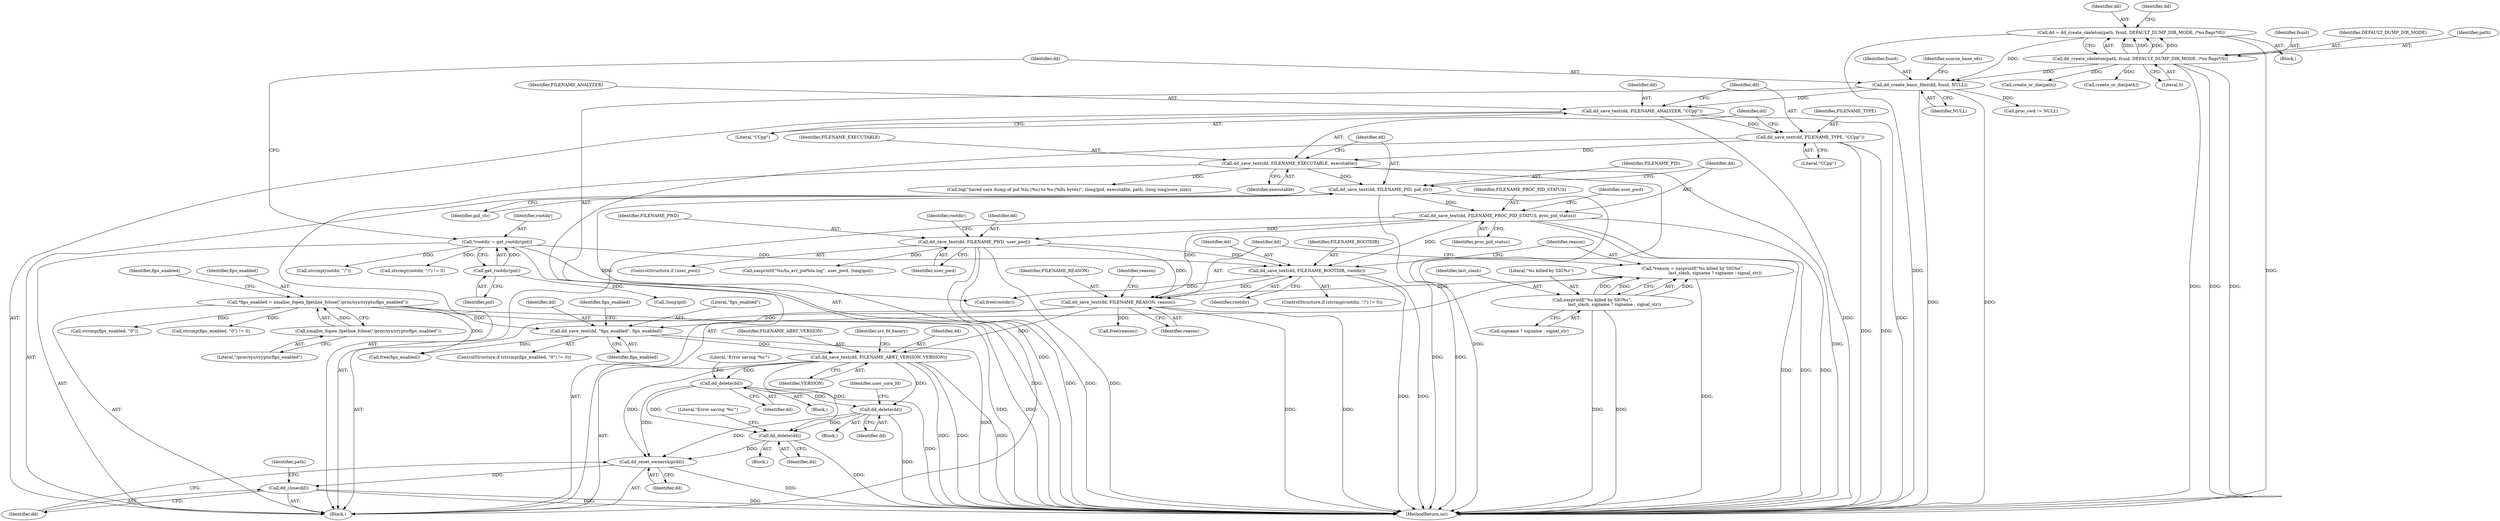 digraph "0_abrt_8939398b82006ba1fec4ed491339fc075f43fc7c_1@API" {
"1000945" [label="(Call,dd_delete(dd))"];
"1000872" [label="(Call,dd_save_text(dd, FILENAME_ABRT_VERSION, VERSION))"];
"1000866" [label="(Call,dd_save_text(dd, \"fips_enabled\", fips_enabled))"];
"1000832" [label="(Call,dd_save_text(dd, FILENAME_REASON, reason))"];
"1000805" [label="(Call,dd_save_text(dd, FILENAME_PWD, user_pwd))"];
"1000799" [label="(Call,dd_save_text(dd, FILENAME_PROC_PID_STATUS, proc_pid_status))"];
"1000795" [label="(Call,dd_save_text(dd, FILENAME_PID, pid_str))"];
"1000791" [label="(Call,dd_save_text(dd, FILENAME_EXECUTABLE, executable))"];
"1000787" [label="(Call,dd_save_text(dd, FILENAME_TYPE, \"CCpp\"))"];
"1000783" [label="(Call,dd_save_text(dd, FILENAME_ANALYZER, \"CCpp\"))"];
"1000656" [label="(Call,dd_create_basic_files(dd, fsuid, NULL))"];
"1000641" [label="(Call,dd = dd_create_skeleton(path, fsuid, DEFAULT_DUMP_DIR_MODE, /*no flags*/0))"];
"1000643" [label="(Call,dd_create_skeleton(path, fsuid, DEFAULT_DUMP_DIR_MODE, /*no flags*/0))"];
"1000818" [label="(Call,dd_save_text(dd, FILENAME_ROOTDIR, rootdir))"];
"1000652" [label="(Call,*rootdir = get_rootdir(pid))"];
"1000654" [label="(Call,get_rootdir(pid))"];
"1000823" [label="(Call,*reason = xasprintf(\"%s killed by SIG%s\",\n                                 last_slash, signame ? signame : signal_str))"];
"1000825" [label="(Call,xasprintf(\"%s killed by SIG%s\",\n                                 last_slash, signame ? signame : signal_str))"];
"1000853" [label="(Call,*fips_enabled = xmalloc_fopen_fgetline_fclose(\"/proc/sys/crypto/fips_enabled\"))"];
"1000855" [label="(Call,xmalloc_fopen_fgetline_fclose(\"/proc/sys/crypto/fips_enabled\"))"];
"1000908" [label="(Call,dd_delete(dd))"];
"1001056" [label="(Call,dd_delete(dd))"];
"1001063" [label="(Call,dd_reset_ownership(dd))"];
"1001065" [label="(Call,dd_close(dd))"];
"1001135" [label="(Call,proc_cwd != NULL)"];
"1000884" [label="(Call,create_or_die(path))"];
"1000949" [label="(Identifier,user_core_fd)"];
"1000832" [label="(Call,dd_save_text(dd, FILENAME_REASON, reason))"];
"1000641" [label="(Call,dd = dd_create_skeleton(path, fsuid, DEFAULT_DUMP_DIR_MODE, /*no flags*/0))"];
"1000658" [label="(Identifier,fsuid)"];
"1000797" [label="(Identifier,FILENAME_PID)"];
"1001228" [label="(MethodReturn,int)"];
"1000807" [label="(Identifier,FILENAME_PWD)"];
"1000821" [label="(Identifier,rootdir)"];
"1000650" [label="(Block,)"];
"1000856" [label="(Literal,\"/proc/sys/crypto/fips_enabled\")"];
"1000150" [label="(Block,)"];
"1001132" [label="(Call,free(rootdir))"];
"1000795" [label="(Call,dd_save_text(dd, FILENAME_PID, pid_str))"];
"1000645" [label="(Identifier,fsuid)"];
"1001063" [label="(Call,dd_reset_ownership(dd))"];
"1000868" [label="(Literal,\"fips_enabled\")"];
"1000867" [label="(Identifier,dd)"];
"1001069" [label="(Identifier,path)"];
"1000805" [label="(Call,dd_save_text(dd, FILENAME_PWD, user_pwd))"];
"1000802" [label="(Identifier,proc_pid_status)"];
"1000862" [label="(Call,strcmp(fips_enabled, \"0\"))"];
"1000827" [label="(Identifier,last_slash)"];
"1000869" [label="(Identifier,fips_enabled)"];
"1001055" [label="(Block,)"];
"1000642" [label="(Identifier,dd)"];
"1000853" [label="(Call,*fips_enabled = xmalloc_fopen_fgetline_fclose(\"/proc/sys/crypto/fips_enabled\"))"];
"1000783" [label="(Call,dd_save_text(dd, FILENAME_ANALYZER, \"CCpp\"))"];
"1000656" [label="(Call,dd_create_basic_files(dd, fsuid, NULL))"];
"1000908" [label="(Call,dd_delete(dd))"];
"1000828" [label="(Call,signame ? signame : signal_str)"];
"1000825" [label="(Call,xasprintf(\"%s killed by SIG%s\",\n                                 last_slash, signame ? signame : signal_str))"];
"1000820" [label="(Identifier,FILENAME_ROOTDIR)"];
"1001059" [label="(Literal,\"Error saving '%s'\")"];
"1000874" [label="(Identifier,FILENAME_ABRT_VERSION)"];
"1000789" [label="(Identifier,FILENAME_TYPE)"];
"1000655" [label="(Identifier,pid)"];
"1000649" [label="(Identifier,dd)"];
"1001011" [label="(Call,xasprintf(\"%s/hs_err_pid%lu.log\", user_pwd, (long)pid))"];
"1000837" [label="(Identifier,reason)"];
"1001064" [label="(Identifier,dd)"];
"1000918" [label="(Call,create_or_die(path))"];
"1000875" [label="(Identifier,VERSION)"];
"1000814" [label="(Call,strcmp(rootdir, \"/\"))"];
"1001056" [label="(Call,dd_delete(dd))"];
"1000833" [label="(Identifier,dd)"];
"1000653" [label="(Identifier,rootdir)"];
"1000860" [label="(ControlStructure,if (strcmp(fips_enabled, \"0\") != 0))"];
"1000667" [label="(Call,(long)pid)"];
"1000652" [label="(Call,*rootdir = get_rootdir(pid))"];
"1000646" [label="(Identifier,DEFAULT_DUMP_DIR_MODE)"];
"1000659" [label="(Identifier,NULL)"];
"1000909" [label="(Identifier,dd)"];
"1000787" [label="(Call,dd_save_text(dd, FILENAME_TYPE, \"CCpp\"))"];
"1000813" [label="(Call,strcmp(rootdir, \"/\") != 0)"];
"1001065" [label="(Call,dd_close(dd))"];
"1000808" [label="(Identifier,user_pwd)"];
"1001094" [label="(Call,log(\"Saved core dump of pid %lu (%s) to %s (%llu bytes)\", (long)pid, executable, path, (long long)core_size))"];
"1000866" [label="(Call,dd_save_text(dd, \"fips_enabled\", fips_enabled))"];
"1000861" [label="(Call,strcmp(fips_enabled, \"0\") != 0)"];
"1000870" [label="(Call,free(fips_enabled))"];
"1000786" [label="(Literal,\"CCpp\")"];
"1001057" [label="(Identifier,dd)"];
"1000854" [label="(Identifier,fips_enabled)"];
"1000834" [label="(Identifier,FILENAME_REASON)"];
"1000803" [label="(ControlStructure,if (user_pwd))"];
"1000858" [label="(Identifier,fips_enabled)"];
"1000804" [label="(Identifier,user_pwd)"];
"1000800" [label="(Identifier,dd)"];
"1000791" [label="(Call,dd_save_text(dd, FILENAME_EXECUTABLE, executable))"];
"1000818" [label="(Call,dd_save_text(dd, FILENAME_ROOTDIR, rootdir))"];
"1000810" [label="(Identifier,rootdir)"];
"1000663" [label="(Identifier,source_base_ofs)"];
"1000793" [label="(Identifier,FILENAME_EXECUTABLE)"];
"1000654" [label="(Call,get_rootdir(pid))"];
"1000812" [label="(ControlStructure,if (strcmp(rootdir, \"/\") != 0))"];
"1000945" [label="(Call,dd_delete(dd))"];
"1000878" [label="(Identifier,src_fd_binary)"];
"1000911" [label="(Literal,\"Error saving '%s'\")"];
"1000657" [label="(Identifier,dd)"];
"1000798" [label="(Identifier,pid_str)"];
"1000790" [label="(Literal,\"CCpp\")"];
"1000873" [label="(Identifier,dd)"];
"1000784" [label="(Identifier,dd)"];
"1000647" [label="(Literal,0)"];
"1000796" [label="(Identifier,dd)"];
"1000644" [label="(Identifier,path)"];
"1000806" [label="(Identifier,dd)"];
"1000824" [label="(Identifier,reason)"];
"1000855" [label="(Call,xmalloc_fopen_fgetline_fclose(\"/proc/sys/crypto/fips_enabled\"))"];
"1000871" [label="(Identifier,fips_enabled)"];
"1000643" [label="(Call,dd_create_skeleton(path, fsuid, DEFAULT_DUMP_DIR_MODE, /*no flags*/0))"];
"1000835" [label="(Identifier,reason)"];
"1000836" [label="(Call,free(reason))"];
"1000794" [label="(Identifier,executable)"];
"1000792" [label="(Identifier,dd)"];
"1000785" [label="(Identifier,FILENAME_ANALYZER)"];
"1000946" [label="(Identifier,dd)"];
"1000907" [label="(Block,)"];
"1000826" [label="(Literal,\"%s killed by SIG%s\")"];
"1001066" [label="(Identifier,dd)"];
"1000788" [label="(Identifier,dd)"];
"1000799" [label="(Call,dd_save_text(dd, FILENAME_PROC_PID_STATUS, proc_pid_status))"];
"1000823" [label="(Call,*reason = xasprintf(\"%s killed by SIG%s\",\n                                 last_slash, signame ? signame : signal_str))"];
"1000942" [label="(Block,)"];
"1000801" [label="(Identifier,FILENAME_PROC_PID_STATUS)"];
"1000872" [label="(Call,dd_save_text(dd, FILENAME_ABRT_VERSION, VERSION))"];
"1000819" [label="(Identifier,dd)"];
"1000945" -> "1000942"  [label="AST: "];
"1000945" -> "1000946"  [label="CFG: "];
"1000946" -> "1000945"  [label="AST: "];
"1000949" -> "1000945"  [label="CFG: "];
"1000945" -> "1001228"  [label="DDG: "];
"1000872" -> "1000945"  [label="DDG: "];
"1000908" -> "1000945"  [label="DDG: "];
"1000945" -> "1001056"  [label="DDG: "];
"1000945" -> "1001063"  [label="DDG: "];
"1000872" -> "1000650"  [label="AST: "];
"1000872" -> "1000875"  [label="CFG: "];
"1000873" -> "1000872"  [label="AST: "];
"1000874" -> "1000872"  [label="AST: "];
"1000875" -> "1000872"  [label="AST: "];
"1000878" -> "1000872"  [label="CFG: "];
"1000872" -> "1001228"  [label="DDG: "];
"1000872" -> "1001228"  [label="DDG: "];
"1000872" -> "1001228"  [label="DDG: "];
"1000866" -> "1000872"  [label="DDG: "];
"1000832" -> "1000872"  [label="DDG: "];
"1000872" -> "1000908"  [label="DDG: "];
"1000872" -> "1001056"  [label="DDG: "];
"1000872" -> "1001063"  [label="DDG: "];
"1000866" -> "1000860"  [label="AST: "];
"1000866" -> "1000869"  [label="CFG: "];
"1000867" -> "1000866"  [label="AST: "];
"1000868" -> "1000866"  [label="AST: "];
"1000869" -> "1000866"  [label="AST: "];
"1000871" -> "1000866"  [label="CFG: "];
"1000866" -> "1001228"  [label="DDG: "];
"1000832" -> "1000866"  [label="DDG: "];
"1000853" -> "1000866"  [label="DDG: "];
"1000866" -> "1000870"  [label="DDG: "];
"1000832" -> "1000650"  [label="AST: "];
"1000832" -> "1000835"  [label="CFG: "];
"1000833" -> "1000832"  [label="AST: "];
"1000834" -> "1000832"  [label="AST: "];
"1000835" -> "1000832"  [label="AST: "];
"1000837" -> "1000832"  [label="CFG: "];
"1000832" -> "1001228"  [label="DDG: "];
"1000832" -> "1001228"  [label="DDG: "];
"1000805" -> "1000832"  [label="DDG: "];
"1000799" -> "1000832"  [label="DDG: "];
"1000818" -> "1000832"  [label="DDG: "];
"1000823" -> "1000832"  [label="DDG: "];
"1000832" -> "1000836"  [label="DDG: "];
"1000805" -> "1000803"  [label="AST: "];
"1000805" -> "1000808"  [label="CFG: "];
"1000806" -> "1000805"  [label="AST: "];
"1000807" -> "1000805"  [label="AST: "];
"1000808" -> "1000805"  [label="AST: "];
"1000810" -> "1000805"  [label="CFG: "];
"1000805" -> "1001228"  [label="DDG: "];
"1000805" -> "1001228"  [label="DDG: "];
"1000805" -> "1001228"  [label="DDG: "];
"1000799" -> "1000805"  [label="DDG: "];
"1000805" -> "1000818"  [label="DDG: "];
"1000805" -> "1001011"  [label="DDG: "];
"1000799" -> "1000650"  [label="AST: "];
"1000799" -> "1000802"  [label="CFG: "];
"1000800" -> "1000799"  [label="AST: "];
"1000801" -> "1000799"  [label="AST: "];
"1000802" -> "1000799"  [label="AST: "];
"1000804" -> "1000799"  [label="CFG: "];
"1000799" -> "1001228"  [label="DDG: "];
"1000799" -> "1001228"  [label="DDG: "];
"1000799" -> "1001228"  [label="DDG: "];
"1000795" -> "1000799"  [label="DDG: "];
"1000799" -> "1000818"  [label="DDG: "];
"1000795" -> "1000650"  [label="AST: "];
"1000795" -> "1000798"  [label="CFG: "];
"1000796" -> "1000795"  [label="AST: "];
"1000797" -> "1000795"  [label="AST: "];
"1000798" -> "1000795"  [label="AST: "];
"1000800" -> "1000795"  [label="CFG: "];
"1000795" -> "1001228"  [label="DDG: "];
"1000795" -> "1001228"  [label="DDG: "];
"1000795" -> "1001228"  [label="DDG: "];
"1000791" -> "1000795"  [label="DDG: "];
"1000791" -> "1000650"  [label="AST: "];
"1000791" -> "1000794"  [label="CFG: "];
"1000792" -> "1000791"  [label="AST: "];
"1000793" -> "1000791"  [label="AST: "];
"1000794" -> "1000791"  [label="AST: "];
"1000796" -> "1000791"  [label="CFG: "];
"1000791" -> "1001228"  [label="DDG: "];
"1000791" -> "1001228"  [label="DDG: "];
"1000787" -> "1000791"  [label="DDG: "];
"1000791" -> "1001094"  [label="DDG: "];
"1000787" -> "1000650"  [label="AST: "];
"1000787" -> "1000790"  [label="CFG: "];
"1000788" -> "1000787"  [label="AST: "];
"1000789" -> "1000787"  [label="AST: "];
"1000790" -> "1000787"  [label="AST: "];
"1000792" -> "1000787"  [label="CFG: "];
"1000787" -> "1001228"  [label="DDG: "];
"1000787" -> "1001228"  [label="DDG: "];
"1000783" -> "1000787"  [label="DDG: "];
"1000783" -> "1000650"  [label="AST: "];
"1000783" -> "1000786"  [label="CFG: "];
"1000784" -> "1000783"  [label="AST: "];
"1000785" -> "1000783"  [label="AST: "];
"1000786" -> "1000783"  [label="AST: "];
"1000788" -> "1000783"  [label="CFG: "];
"1000783" -> "1001228"  [label="DDG: "];
"1000783" -> "1001228"  [label="DDG: "];
"1000656" -> "1000783"  [label="DDG: "];
"1000656" -> "1000650"  [label="AST: "];
"1000656" -> "1000659"  [label="CFG: "];
"1000657" -> "1000656"  [label="AST: "];
"1000658" -> "1000656"  [label="AST: "];
"1000659" -> "1000656"  [label="AST: "];
"1000663" -> "1000656"  [label="CFG: "];
"1000656" -> "1001228"  [label="DDG: "];
"1000656" -> "1001228"  [label="DDG: "];
"1000641" -> "1000656"  [label="DDG: "];
"1000643" -> "1000656"  [label="DDG: "];
"1000656" -> "1001135"  [label="DDG: "];
"1000641" -> "1000150"  [label="AST: "];
"1000641" -> "1000643"  [label="CFG: "];
"1000642" -> "1000641"  [label="AST: "];
"1000643" -> "1000641"  [label="AST: "];
"1000649" -> "1000641"  [label="CFG: "];
"1000641" -> "1001228"  [label="DDG: "];
"1000641" -> "1001228"  [label="DDG: "];
"1000643" -> "1000641"  [label="DDG: "];
"1000643" -> "1000641"  [label="DDG: "];
"1000643" -> "1000641"  [label="DDG: "];
"1000643" -> "1000641"  [label="DDG: "];
"1000643" -> "1000647"  [label="CFG: "];
"1000644" -> "1000643"  [label="AST: "];
"1000645" -> "1000643"  [label="AST: "];
"1000646" -> "1000643"  [label="AST: "];
"1000647" -> "1000643"  [label="AST: "];
"1000643" -> "1001228"  [label="DDG: "];
"1000643" -> "1001228"  [label="DDG: "];
"1000643" -> "1001228"  [label="DDG: "];
"1000643" -> "1000884"  [label="DDG: "];
"1000643" -> "1000918"  [label="DDG: "];
"1000818" -> "1000812"  [label="AST: "];
"1000818" -> "1000821"  [label="CFG: "];
"1000819" -> "1000818"  [label="AST: "];
"1000820" -> "1000818"  [label="AST: "];
"1000821" -> "1000818"  [label="AST: "];
"1000824" -> "1000818"  [label="CFG: "];
"1000818" -> "1001228"  [label="DDG: "];
"1000818" -> "1001228"  [label="DDG: "];
"1000652" -> "1000818"  [label="DDG: "];
"1000818" -> "1001132"  [label="DDG: "];
"1000652" -> "1000650"  [label="AST: "];
"1000652" -> "1000654"  [label="CFG: "];
"1000653" -> "1000652"  [label="AST: "];
"1000654" -> "1000652"  [label="AST: "];
"1000657" -> "1000652"  [label="CFG: "];
"1000652" -> "1001228"  [label="DDG: "];
"1000654" -> "1000652"  [label="DDG: "];
"1000652" -> "1000813"  [label="DDG: "];
"1000652" -> "1000814"  [label="DDG: "];
"1000652" -> "1001132"  [label="DDG: "];
"1000654" -> "1000655"  [label="CFG: "];
"1000655" -> "1000654"  [label="AST: "];
"1000654" -> "1000667"  [label="DDG: "];
"1000823" -> "1000650"  [label="AST: "];
"1000823" -> "1000825"  [label="CFG: "];
"1000824" -> "1000823"  [label="AST: "];
"1000825" -> "1000823"  [label="AST: "];
"1000833" -> "1000823"  [label="CFG: "];
"1000823" -> "1001228"  [label="DDG: "];
"1000825" -> "1000823"  [label="DDG: "];
"1000825" -> "1000823"  [label="DDG: "];
"1000825" -> "1000823"  [label="DDG: "];
"1000825" -> "1000828"  [label="CFG: "];
"1000826" -> "1000825"  [label="AST: "];
"1000827" -> "1000825"  [label="AST: "];
"1000828" -> "1000825"  [label="AST: "];
"1000825" -> "1001228"  [label="DDG: "];
"1000825" -> "1001228"  [label="DDG: "];
"1000853" -> "1000650"  [label="AST: "];
"1000853" -> "1000855"  [label="CFG: "];
"1000854" -> "1000853"  [label="AST: "];
"1000855" -> "1000853"  [label="AST: "];
"1000858" -> "1000853"  [label="CFG: "];
"1000853" -> "1001228"  [label="DDG: "];
"1000853" -> "1001228"  [label="DDG: "];
"1000855" -> "1000853"  [label="DDG: "];
"1000853" -> "1000861"  [label="DDG: "];
"1000853" -> "1000862"  [label="DDG: "];
"1000853" -> "1000870"  [label="DDG: "];
"1000855" -> "1000856"  [label="CFG: "];
"1000856" -> "1000855"  [label="AST: "];
"1000908" -> "1000907"  [label="AST: "];
"1000908" -> "1000909"  [label="CFG: "];
"1000909" -> "1000908"  [label="AST: "];
"1000911" -> "1000908"  [label="CFG: "];
"1000908" -> "1001228"  [label="DDG: "];
"1000908" -> "1001056"  [label="DDG: "];
"1000908" -> "1001063"  [label="DDG: "];
"1001056" -> "1001055"  [label="AST: "];
"1001056" -> "1001057"  [label="CFG: "];
"1001057" -> "1001056"  [label="AST: "];
"1001059" -> "1001056"  [label="CFG: "];
"1001056" -> "1001228"  [label="DDG: "];
"1001056" -> "1001063"  [label="DDG: "];
"1001063" -> "1000650"  [label="AST: "];
"1001063" -> "1001064"  [label="CFG: "];
"1001064" -> "1001063"  [label="AST: "];
"1001066" -> "1001063"  [label="CFG: "];
"1001063" -> "1001228"  [label="DDG: "];
"1001063" -> "1001065"  [label="DDG: "];
"1001065" -> "1000650"  [label="AST: "];
"1001065" -> "1001066"  [label="CFG: "];
"1001066" -> "1001065"  [label="AST: "];
"1001069" -> "1001065"  [label="CFG: "];
"1001065" -> "1001228"  [label="DDG: "];
"1001065" -> "1001228"  [label="DDG: "];
}
